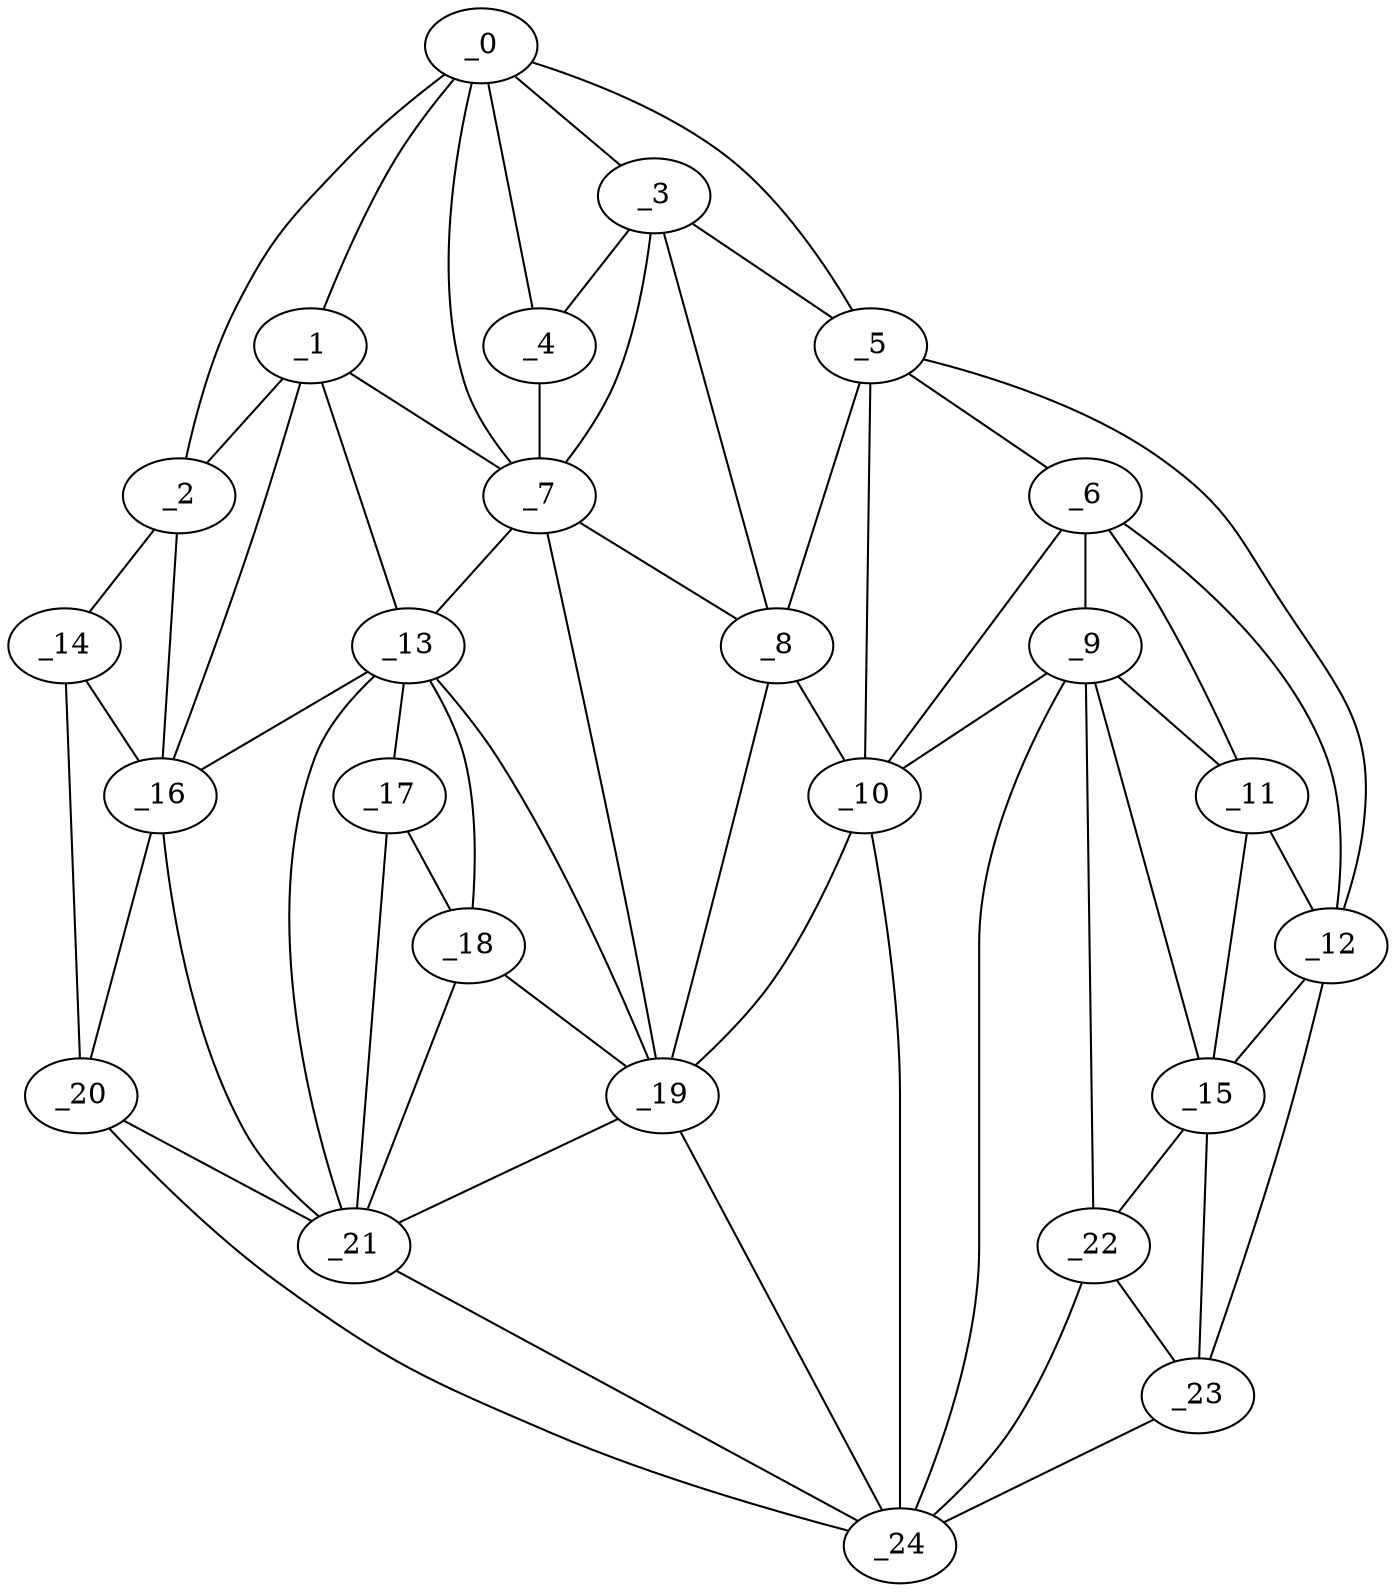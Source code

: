 graph "obj92__265.gxl" {
	_0	 [x=40,
		y=42];
	_1	 [x=45,
		y=33];
	_0 -- _1	 [valence=1];
	_2	 [x=49,
		y=8];
	_0 -- _2	 [valence=1];
	_3	 [x=50,
		y=72];
	_0 -- _3	 [valence=2];
	_4	 [x=51,
		y=63];
	_0 -- _4	 [valence=2];
	_5	 [x=53,
		y=88];
	_0 -- _5	 [valence=1];
	_7	 [x=62,
		y=61];
	_0 -- _7	 [valence=2];
	_1 -- _2	 [valence=2];
	_1 -- _7	 [valence=2];
	_13	 [x=71,
		y=56];
	_1 -- _13	 [valence=2];
	_16	 [x=82,
		y=32];
	_1 -- _16	 [valence=2];
	_14	 [x=78,
		y=7];
	_2 -- _14	 [valence=1];
	_2 -- _16	 [valence=1];
	_3 -- _4	 [valence=2];
	_3 -- _5	 [valence=1];
	_3 -- _7	 [valence=2];
	_8	 [x=64,
		y=80];
	_3 -- _8	 [valence=2];
	_4 -- _7	 [valence=1];
	_6	 [x=59,
		y=101];
	_5 -- _6	 [valence=1];
	_5 -- _8	 [valence=2];
	_10	 [x=67,
		y=87];
	_5 -- _10	 [valence=1];
	_12	 [x=69,
		y=125];
	_5 -- _12	 [valence=1];
	_9	 [x=66,
		y=106];
	_6 -- _9	 [valence=1];
	_6 -- _10	 [valence=2];
	_11	 [x=67,
		y=112];
	_6 -- _11	 [valence=2];
	_6 -- _12	 [valence=1];
	_7 -- _8	 [valence=2];
	_7 -- _13	 [valence=2];
	_19	 [x=86,
		y=71];
	_7 -- _19	 [valence=2];
	_8 -- _10	 [valence=1];
	_8 -- _19	 [valence=2];
	_9 -- _10	 [valence=2];
	_9 -- _11	 [valence=2];
	_15	 [x=81,
		y=117];
	_9 -- _15	 [valence=2];
	_22	 [x=89,
		y=103];
	_9 -- _22	 [valence=2];
	_24	 [x=90,
		y=95];
	_9 -- _24	 [valence=1];
	_10 -- _19	 [valence=2];
	_10 -- _24	 [valence=2];
	_11 -- _12	 [valence=2];
	_11 -- _15	 [valence=2];
	_12 -- _15	 [valence=1];
	_23	 [x=89,
		y=112];
	_12 -- _23	 [valence=1];
	_13 -- _16	 [valence=1];
	_17	 [x=82,
		y=57];
	_13 -- _17	 [valence=1];
	_18	 [x=84,
		y=62];
	_13 -- _18	 [valence=2];
	_13 -- _19	 [valence=1];
	_21	 [x=89,
		y=47];
	_13 -- _21	 [valence=2];
	_14 -- _16	 [valence=2];
	_20	 [x=89,
		y=40];
	_14 -- _20	 [valence=1];
	_15 -- _22	 [valence=1];
	_15 -- _23	 [valence=1];
	_16 -- _20	 [valence=2];
	_16 -- _21	 [valence=2];
	_17 -- _18	 [valence=2];
	_17 -- _21	 [valence=2];
	_18 -- _19	 [valence=2];
	_18 -- _21	 [valence=2];
	_19 -- _21	 [valence=2];
	_19 -- _24	 [valence=2];
	_20 -- _21	 [valence=1];
	_20 -- _24	 [valence=1];
	_21 -- _24	 [valence=2];
	_22 -- _23	 [valence=2];
	_22 -- _24	 [valence=1];
	_23 -- _24	 [valence=1];
}

